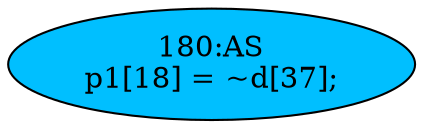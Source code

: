 strict digraph "" {
	node [label="\N"];
	"180:AS"	 [ast="<pyverilog.vparser.ast.Assign object at 0x7f40783b4cd0>",
		def_var="['p1']",
		fillcolor=deepskyblue,
		label="180:AS
p1[18] = ~d[37];",
		statements="[]",
		style=filled,
		typ=Assign,
		use_var="['d']"];
}
